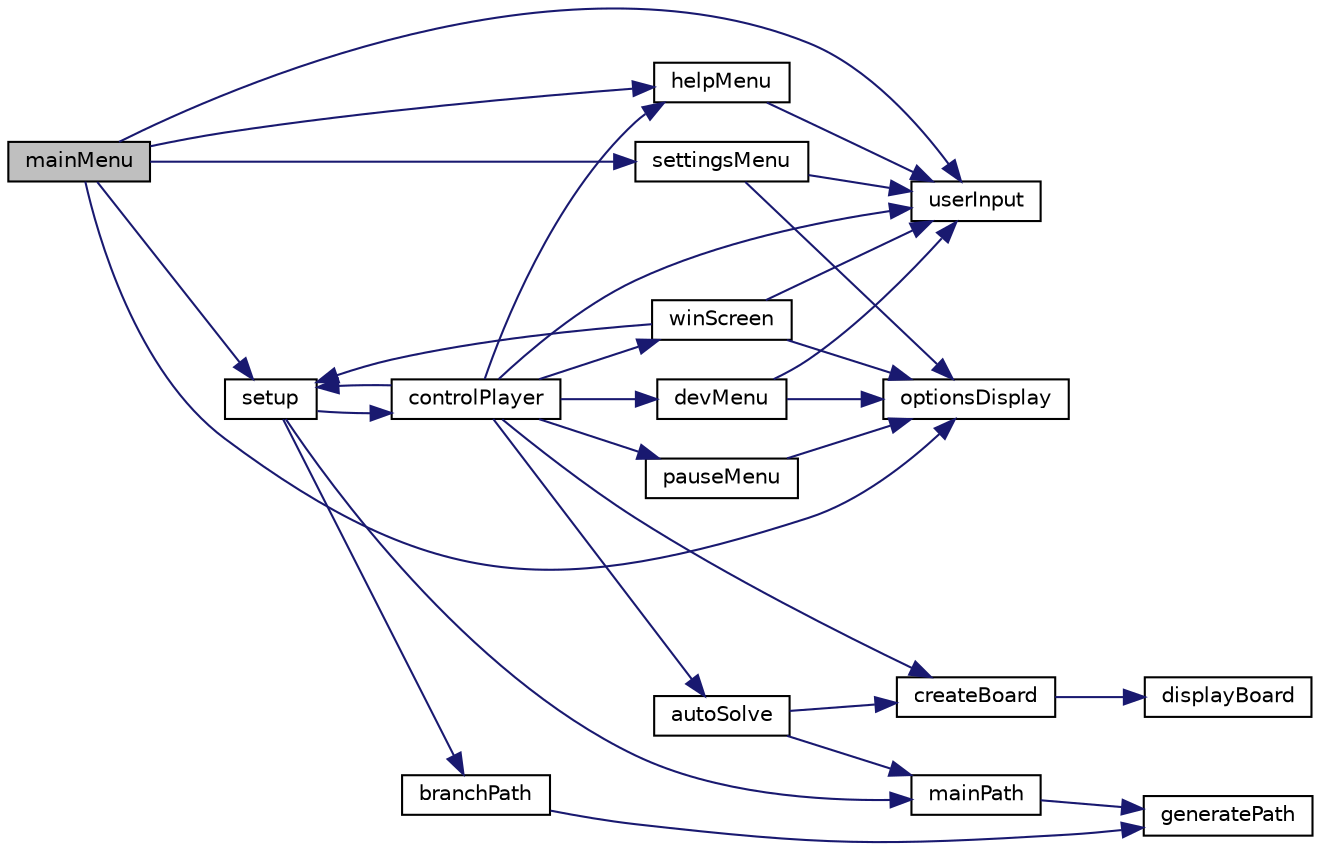 digraph "mainMenu"
{
 // LATEX_PDF_SIZE
  edge [fontname="Helvetica",fontsize="10",labelfontname="Helvetica",labelfontsize="10"];
  node [fontname="Helvetica",fontsize="10",shape=record];
  rankdir="LR";
  Node1 [label="mainMenu",height=0.2,width=0.4,color="black", fillcolor="grey75", style="filled", fontcolor="black",tooltip="The main menu which holds every other menu and the maze itself"];
  Node1 -> Node2 [color="midnightblue",fontsize="10",style="solid",fontname="Helvetica"];
  Node2 [label="helpMenu",height=0.2,width=0.4,color="black", fillcolor="white", style="filled",URL="$main_menu_8cpp.html#ac711f79a35ebd31f89aebf9ef213d904",tooltip="A menu with a description of how to play and what to do"];
  Node2 -> Node3 [color="midnightblue",fontsize="10",style="solid",fontname="Helvetica"];
  Node3 [label="userInput",height=0.2,width=0.4,color="black", fillcolor="white", style="filled",URL="$main_menu_8cpp.html#aa97da210c9fc91edc1ae299f3566a6f8",tooltip="Takes the user input and returns an int between 3 and -3"];
  Node1 -> Node4 [color="midnightblue",fontsize="10",style="solid",fontname="Helvetica"];
  Node4 [label="optionsDisplay",height=0.2,width=0.4,color="black", fillcolor="white", style="filled",URL="$main_menu_8cpp.html#ae18d07ed16a2611d33dbeb0b1a3f3579",tooltip="Displays the options for the menus and highlits the chosen ones"];
  Node1 -> Node5 [color="midnightblue",fontsize="10",style="solid",fontname="Helvetica"];
  Node5 [label="settingsMenu",height=0.2,width=0.4,color="black", fillcolor="white", style="filled",URL="$main_menu_8cpp.html#a104cad1b88166ce672c95daee706592f",tooltip="A menu in which you can remap your inputs across the whole game"];
  Node5 -> Node4 [color="midnightblue",fontsize="10",style="solid",fontname="Helvetica"];
  Node5 -> Node3 [color="midnightblue",fontsize="10",style="solid",fontname="Helvetica"];
  Node1 -> Node6 [color="midnightblue",fontsize="10",style="solid",fontname="Helvetica"];
  Node6 [label="setup",height=0.2,width=0.4,color="black", fillcolor="white", style="filled",URL="$board_creation_8cpp.html#a8fe1d4553f748a66bafe782483ab0817",tooltip="A setup function before calling in the board creation. Makes a dynamic matrix and variables that will..."];
  Node6 -> Node7 [color="midnightblue",fontsize="10",style="solid",fontname="Helvetica"];
  Node7 [label="branchPath",height=0.2,width=0.4,color="black", fillcolor="white", style="filled",URL="$board_creation_8cpp.html#ab910b01bfbb3ad3769434f7378bad58b",tooltip="Generates the branches"];
  Node7 -> Node8 [color="midnightblue",fontsize="10",style="solid",fontname="Helvetica"];
  Node8 [label="generatePath",height=0.2,width=0.4,color="black", fillcolor="white", style="filled",URL="$board_creation_8cpp.html#a2dfc8048e8cb8ad577a689be6a9916f7",tooltip="Randomly generates a path based on the inputs given. Resets the path taken if it gets stuck."];
  Node6 -> Node9 [color="midnightblue",fontsize="10",style="solid",fontname="Helvetica"];
  Node9 [label="controlPlayer",height=0.2,width=0.4,color="black", fillcolor="white", style="filled",URL="$player_control_8cpp.html#a59466cadf0833e66779d56c593e9cfaf",tooltip="Takes in player movement and checks its validity. If the move is not invalid change the x,..."];
  Node9 -> Node10 [color="midnightblue",fontsize="10",style="solid",fontname="Helvetica"];
  Node10 [label="autoSolve",height=0.2,width=0.4,color="black", fillcolor="white", style="filled",URL="$player_control_8cpp.html#ad2cf8205eb5444d8abb1928798711921",tooltip="Autosolves the maze by following a branch back to the main path, reversing the instructions of the ma..."];
  Node10 -> Node11 [color="midnightblue",fontsize="10",style="solid",fontname="Helvetica"];
  Node11 [label="createBoard",height=0.2,width=0.4,color="black", fillcolor="white", style="filled",URL="$board_display_8cpp.html#a8025802260f41f3839545cddcafcc147",tooltip="Creates a board which intern is displayed and changed depending on the current player position"];
  Node11 -> Node12 [color="midnightblue",fontsize="10",style="solid",fontname="Helvetica"];
  Node12 [label="displayBoard",height=0.2,width=0.4,color="black", fillcolor="white", style="filled",URL="$board_display_8cpp.html#a74a7f134a03fce64acb0d4fbfce8579b",tooltip="Displays the current board state using the parameters given. Adds the player to that board and update..."];
  Node10 -> Node13 [color="midnightblue",fontsize="10",style="solid",fontname="Helvetica"];
  Node13 [label="mainPath",height=0.2,width=0.4,color="black", fillcolor="white", style="filled",URL="$board_creation_8cpp.html#a5701285d66b2b6ece48bfba7dda6b935",tooltip="Generates the main path"];
  Node13 -> Node8 [color="midnightblue",fontsize="10",style="solid",fontname="Helvetica"];
  Node9 -> Node11 [color="midnightblue",fontsize="10",style="solid",fontname="Helvetica"];
  Node9 -> Node14 [color="midnightblue",fontsize="10",style="solid",fontname="Helvetica"];
  Node14 [label="devMenu",height=0.2,width=0.4,color="black", fillcolor="white", style="filled",URL="$player_control_8cpp.html#a374b6753f7c123c4b68574c7f38abd6d",tooltip="Presents the user a menu with developer options to customize your maze generator"];
  Node14 -> Node4 [color="midnightblue",fontsize="10",style="solid",fontname="Helvetica"];
  Node14 -> Node3 [color="midnightblue",fontsize="10",style="solid",fontname="Helvetica"];
  Node9 -> Node2 [color="midnightblue",fontsize="10",style="solid",fontname="Helvetica"];
  Node9 -> Node15 [color="midnightblue",fontsize="10",style="solid",fontname="Helvetica"];
  Node15 [label="pauseMenu",height=0.2,width=0.4,color="black", fillcolor="white", style="filled",URL="$player_control_8cpp.html#a62ccb771226a248b78cf16999b5f972f",tooltip="Displays a pause menu through which other settings are accessed"];
  Node15 -> Node4 [color="midnightblue",fontsize="10",style="solid",fontname="Helvetica"];
  Node9 -> Node6 [color="midnightblue",fontsize="10",style="solid",fontname="Helvetica"];
  Node9 -> Node3 [color="midnightblue",fontsize="10",style="solid",fontname="Helvetica"];
  Node9 -> Node16 [color="midnightblue",fontsize="10",style="solid",fontname="Helvetica"];
  Node16 [label="winScreen",height=0.2,width=0.4,color="black", fillcolor="white", style="filled",URL="$player_control_8cpp.html#a1977dc8c65ec26b6e2013d032daa7aae",tooltip="Redirects the user to the win screen and prompts them to try another maze"];
  Node16 -> Node4 [color="midnightblue",fontsize="10",style="solid",fontname="Helvetica"];
  Node16 -> Node6 [color="midnightblue",fontsize="10",style="solid",fontname="Helvetica"];
  Node16 -> Node3 [color="midnightblue",fontsize="10",style="solid",fontname="Helvetica"];
  Node6 -> Node13 [color="midnightblue",fontsize="10",style="solid",fontname="Helvetica"];
  Node1 -> Node3 [color="midnightblue",fontsize="10",style="solid",fontname="Helvetica"];
}

